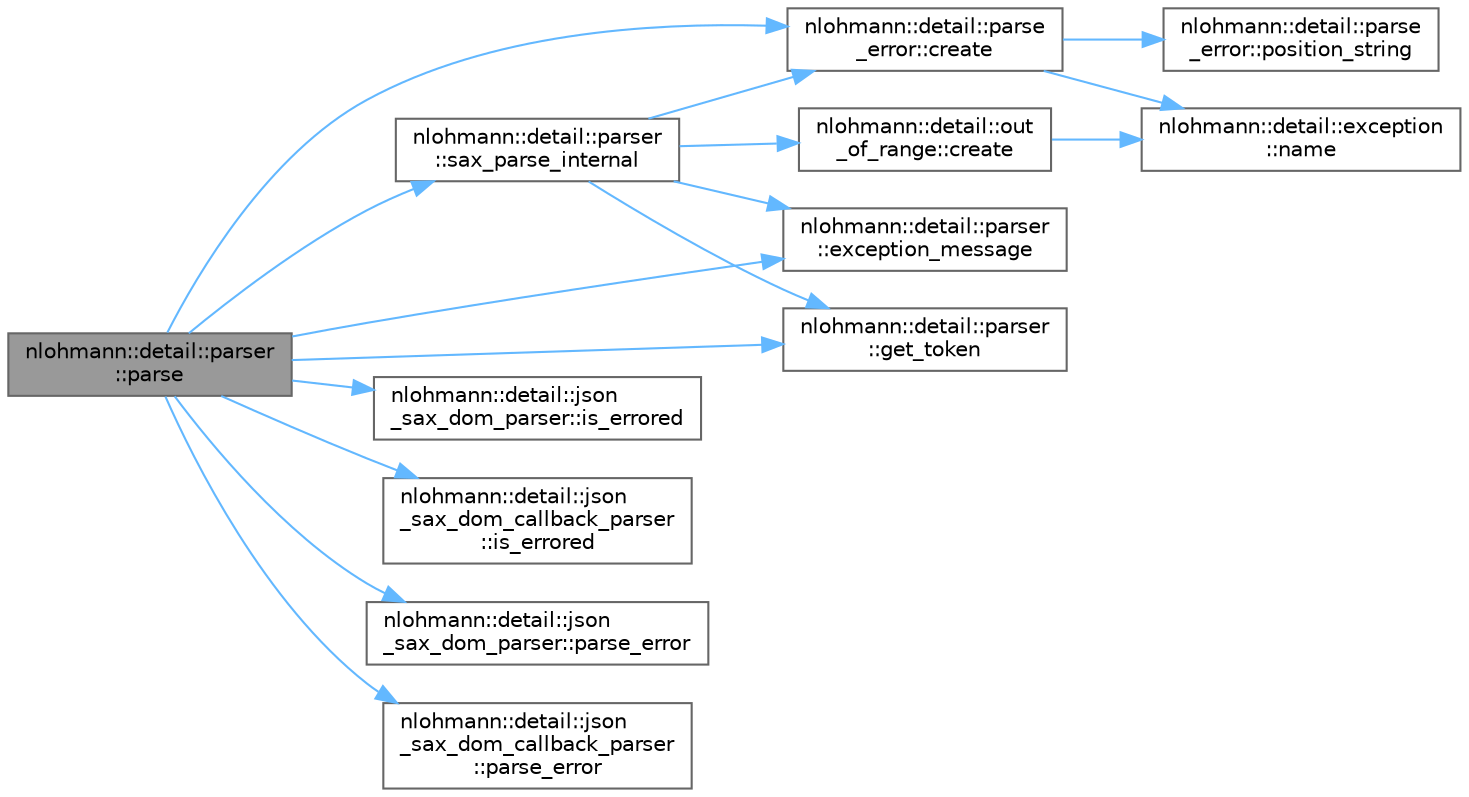 digraph "nlohmann::detail::parser::parse"
{
 // LATEX_PDF_SIZE
  bgcolor="transparent";
  edge [fontname=Helvetica,fontsize=10,labelfontname=Helvetica,labelfontsize=10];
  node [fontname=Helvetica,fontsize=10,shape=box,height=0.2,width=0.4];
  rankdir="LR";
  Node1 [label="nlohmann::detail::parser\l::parse",height=0.2,width=0.4,color="gray40", fillcolor="grey60", style="filled", fontcolor="black",tooltip="public parser interface"];
  Node1 -> Node2 [color="steelblue1",style="solid"];
  Node2 [label="nlohmann::detail::parse\l_error::create",height=0.2,width=0.4,color="grey40", fillcolor="white", style="filled",URL="$a01563.html#a137ea4d27de45d8a844fd13451d40f3d",tooltip="create a parse error exception"];
  Node2 -> Node3 [color="steelblue1",style="solid"];
  Node3 [label="nlohmann::detail::exception\l::name",height=0.2,width=0.4,color="grey40", fillcolor="white", style="filled",URL="$a01559.html#abf41a7e9178356314082284e6cfea278",tooltip=" "];
  Node2 -> Node4 [color="steelblue1",style="solid"];
  Node4 [label="nlohmann::detail::parse\l_error::position_string",height=0.2,width=0.4,color="grey40", fillcolor="white", style="filled",URL="$a01563.html#aefe74adeaa48781464ba2fd2ec63d221",tooltip=" "];
  Node1 -> Node5 [color="steelblue1",style="solid"];
  Node5 [label="nlohmann::detail::parser\l::exception_message",height=0.2,width=0.4,color="grey40", fillcolor="white", style="filled",URL="$a01999.html#a94e7f8a0f880c20c8a48f591f56cbd85",tooltip=" "];
  Node1 -> Node6 [color="steelblue1",style="solid"];
  Node6 [label="nlohmann::detail::parser\l::get_token",height=0.2,width=0.4,color="grey40", fillcolor="white", style="filled",URL="$a01999.html#a1212088ee1e23633a76b2ed80514de79",tooltip="get next token from lexer"];
  Node1 -> Node7 [color="steelblue1",style="solid"];
  Node7 [label="nlohmann::detail::json\l_sax_dom_parser::is_errored",height=0.2,width=0.4,color="grey40", fillcolor="white", style="filled",URL="$a01967.html#ad1b9f3681fadbbb2e0127f5c8a99c662",tooltip=" "];
  Node1 -> Node8 [color="steelblue1",style="solid"];
  Node8 [label="nlohmann::detail::json\l_sax_dom_callback_parser\l::is_errored",height=0.2,width=0.4,color="grey40", fillcolor="white", style="filled",URL="$a01971.html#a167fd9bf385d3d08bcbbba8a927c0eff",tooltip=" "];
  Node1 -> Node9 [color="steelblue1",style="solid"];
  Node9 [label="nlohmann::detail::json\l_sax_dom_parser::parse_error",height=0.2,width=0.4,color="grey40", fillcolor="white", style="filled",URL="$a01967.html#a7bc7d26e6a6f30185310de42cb2e820d",tooltip=" "];
  Node1 -> Node10 [color="steelblue1",style="solid"];
  Node10 [label="nlohmann::detail::json\l_sax_dom_callback_parser\l::parse_error",height=0.2,width=0.4,color="grey40", fillcolor="white", style="filled",URL="$a01971.html#afb54d6937ee5d5a40e1db94422998aec",tooltip=" "];
  Node1 -> Node11 [color="steelblue1",style="solid"];
  Node11 [label="nlohmann::detail::parser\l::sax_parse_internal",height=0.2,width=0.4,color="grey40", fillcolor="white", style="filled",URL="$a01999.html#a678fdebccc8ddd3242c67b6bce2f8f1a",tooltip=" "];
  Node11 -> Node2 [color="steelblue1",style="solid"];
  Node11 -> Node12 [color="steelblue1",style="solid"];
  Node12 [label="nlohmann::detail::out\l_of_range::create",height=0.2,width=0.4,color="grey40", fillcolor="white", style="filled",URL="$a01575.html#a3f6d82a6f967c4728a1ec735a7867073",tooltip=" "];
  Node12 -> Node3 [color="steelblue1",style="solid"];
  Node11 -> Node5 [color="steelblue1",style="solid"];
  Node11 -> Node6 [color="steelblue1",style="solid"];
}
